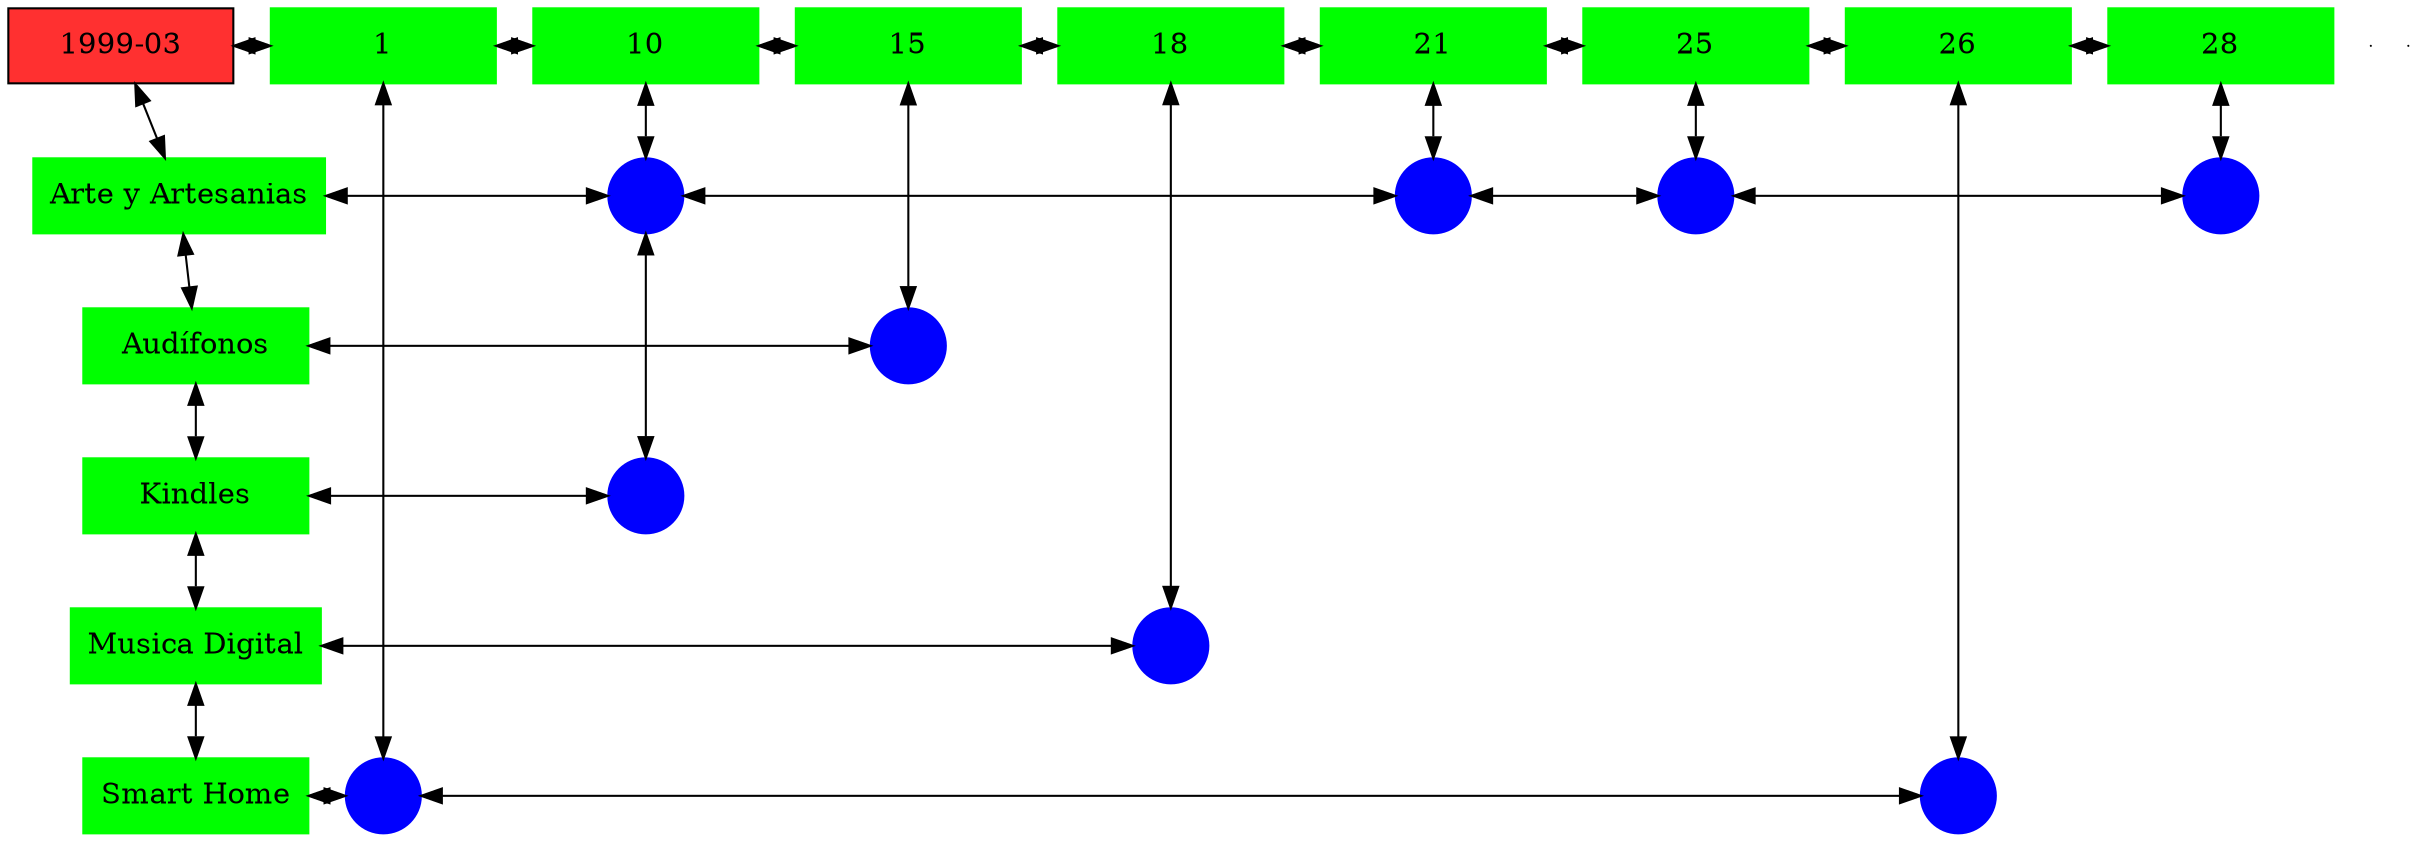 digraph G{
node[shape="box"];
nodeMt[ label = "1999-03", width = 1.5, style = filled, fillcolor = firebrick1, group = 1 ];
e0[ shape = point, width = 0 ];
e1[ shape = point, width = 0 ];
node0xc0022f73b0[label="1",color=green,style =filled,width = 1.5 group=1];
nodeMt->node0xc0022f73b0[dir="both"];
{rank=same;nodeMt;node0xc0022f73b0;}
node0xc001ea6f00[label="10",color=green,style =filled,width = 1.5 group=10];
node0xc0022f73b0->node0xc001ea6f00[dir="both"];
{rank=same;node0xc0022f73b0;node0xc001ea6f00;}
node0xc00224cc80[label="15",color=green,style =filled,width = 1.5 group=15];
node0xc001ea6f00->node0xc00224cc80[dir="both"];
{rank=same;node0xc001ea6f00;node0xc00224cc80;}
node0xc0021ca190[label="18",color=green,style =filled,width = 1.5 group=18];
node0xc00224cc80->node0xc0021ca190[dir="both"];
{rank=same;node0xc00224cc80;node0xc0021ca190;}
node0xc002041090[label="21",color=green,style =filled,width = 1.5 group=21];
node0xc0021ca190->node0xc002041090[dir="both"];
{rank=same;node0xc0021ca190;node0xc002041090;}
node0xc0020d45a0[label="25",color=green,style =filled,width = 1.5 group=25];
node0xc002041090->node0xc0020d45a0[dir="both"];
{rank=same;node0xc002041090;node0xc0020d45a0;}
node0xc00225cbe0[label="26",color=green,style =filled,width = 1.5 group=26];
node0xc0020d45a0->node0xc00225cbe0[dir="both"];
{rank=same;node0xc0020d45a0;node0xc00225cbe0;}
node0xc0022aa4b0[label="28",color=green,style =filled,width = 1.5 group=28];
node0xc00225cbe0->node0xc0022aa4b0[dir="both"];
{rank=same;node0xc00225cbe0;node0xc0022aa4b0;}
node0xc002041040[label="Arte y Artesanias",color=green,style =filled width = 1.5 group=1];
node0xc002232280[label="",color=blue,style =filled, width = 0.5 group=10 shape=circle];
node0xc002041040->node0xc002232280[dir="both"];
{rank=same;node0xc002041040;node0xc002232280;}
node0xc002039900[label="",color=blue,style =filled, width = 0.5 group=21 shape=circle];
node0xc002232280->node0xc002039900[dir="both"];
{rank=same;node0xc002039900;node0xc002232280;}
node0xc0020d8300[label="",color=blue,style =filled, width = 0.5 group=25 shape=circle];
node0xc002039900->node0xc0020d8300[dir="both"];
{rank=same;node0xc0020d8300;node0xc002039900;}
node0xc002299880[label="",color=blue,style =filled, width = 0.5 group=28 shape=circle];
node0xc0020d8300->node0xc002299880[dir="both"];
{rank=same;node0xc002299880;node0xc0020d8300;}
node0xc00224cc30[label="Audífonos",color=green,style =filled width = 1.5 group=1];
node0xc002247480[label="",color=blue,style =filled, width = 0.5 group=15 shape=circle];
node0xc00224cc30->node0xc002247480[dir="both"];
{rank=same;node0xc00224cc30;node0xc002247480;}
node0xc001ea6eb0[label="Kindles",color=green,style =filled width = 1.5 group=1];
node0xc001ea4980[label="",color=blue,style =filled, width = 0.5 group=10 shape=circle];
node0xc001ea6eb0->node0xc001ea4980[dir="both"];
{rank=same;node0xc001ea6eb0;node0xc001ea4980;}
node0xc0021ca140[label="Musica Digital",color=green,style =filled width = 1.5 group=1];
node0xc0021c2b80[label="",color=blue,style =filled, width = 0.5 group=18 shape=circle];
node0xc0021ca140->node0xc0021c2b80[dir="both"];
{rank=same;node0xc0021ca140;node0xc0021c2b80;}
node0xc00225cb90[label="Smart Home",color=green,style =filled width = 1.5 group=1];
node0xc0022f1a80[label="",color=blue,style =filled, width = 0.5 group=1 shape=circle];
node0xc00225cb90->node0xc0022f1a80[dir="both"];
{rank=same;node0xc00225cb90;node0xc0022f1a80;}
node0xc002258f80[label="",color=blue,style =filled, width = 0.5 group=26 shape=circle];
node0xc0022f1a80->node0xc002258f80[dir="both"];
{rank=same;node0xc002258f80;node0xc0022f1a80;}
node0xc0022f73b0->node0xc0022f1a80[dir="both"];
node0xc001ea6f00->node0xc002232280[dir="both"];
node0xc002232280->node0xc001ea4980[dir="both"];
node0xc00224cc80->node0xc002247480[dir="both"];
node0xc0021ca190->node0xc0021c2b80[dir="both"];
node0xc002041090->node0xc002039900[dir="both"];
node0xc0020d45a0->node0xc0020d8300[dir="both"];
node0xc00225cbe0->node0xc002258f80[dir="both"];
node0xc0022aa4b0->node0xc002299880[dir="both"];
nodeMt->node0xc002041040[dir="both"];
node0xc002041040->node0xc00224cc30[dir="both"];
node0xc00224cc30->node0xc001ea6eb0[dir="both"];
node0xc001ea6eb0->node0xc0021ca140[dir="both"];
node0xc0021ca140->node0xc00225cb90[dir="both"];
}
